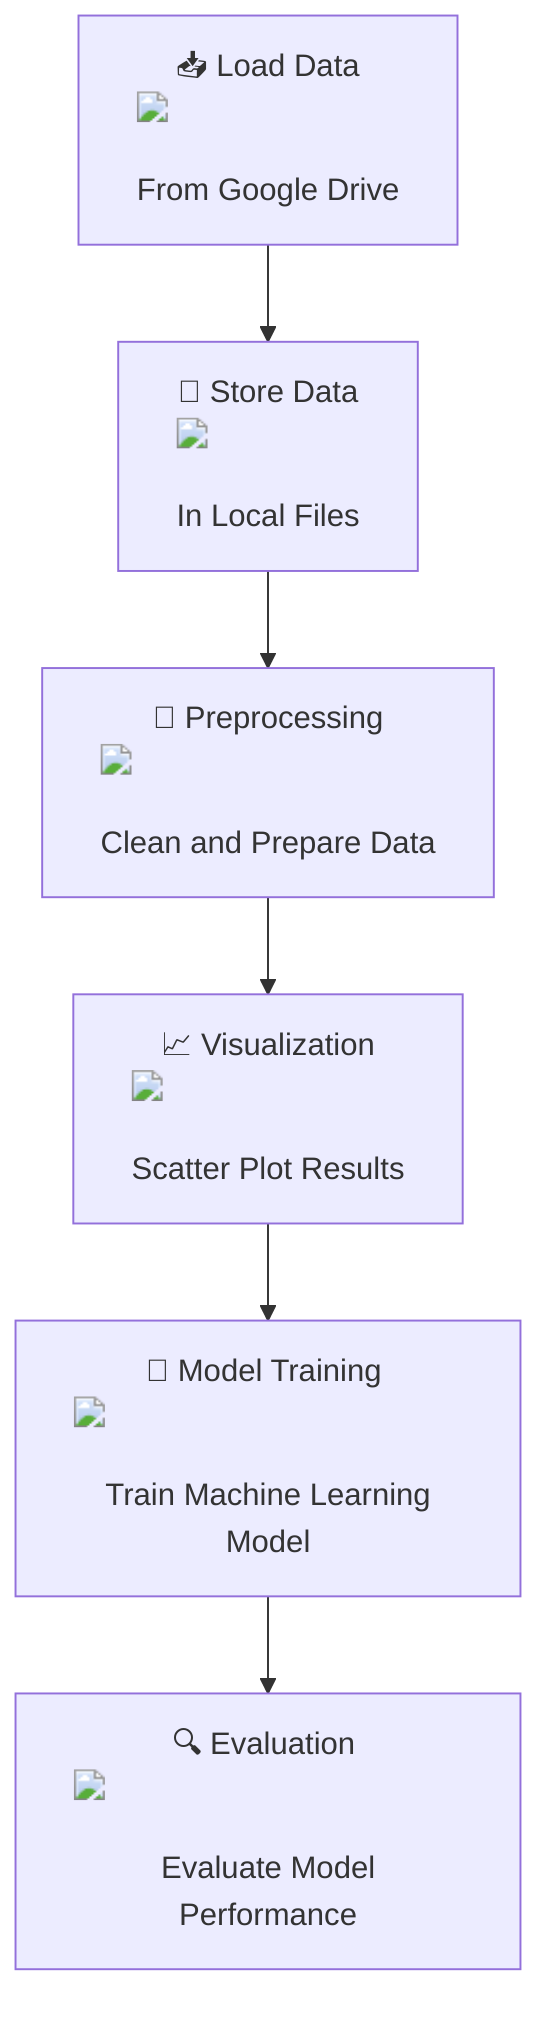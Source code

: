 flowchart TD
    A["📥 Load Data <img src='icons/file.svg'/> <br/> From Google Drive"] --> B["💾 Store Data <img src='icons/table.svg'/> <br/> In Local Files"]
    B --> C["📝 Preprocessing <img src='icons/column_split.svg'/> <br/> Clean and Prepare Data"]
    C --> D["📈 Visualization <img src='dummy_plots/scatter_plot_template.svg'/> <br/> Scatter Plot Results"]
    D --> E["🤖 Model Training <img src='icons/brain.svg'/> <br/> Train Machine Learning Model"]
    E --> F["🔍 Evaluation <img src='icons/brain.svg'/> <br/> Evaluate Model Performance"]